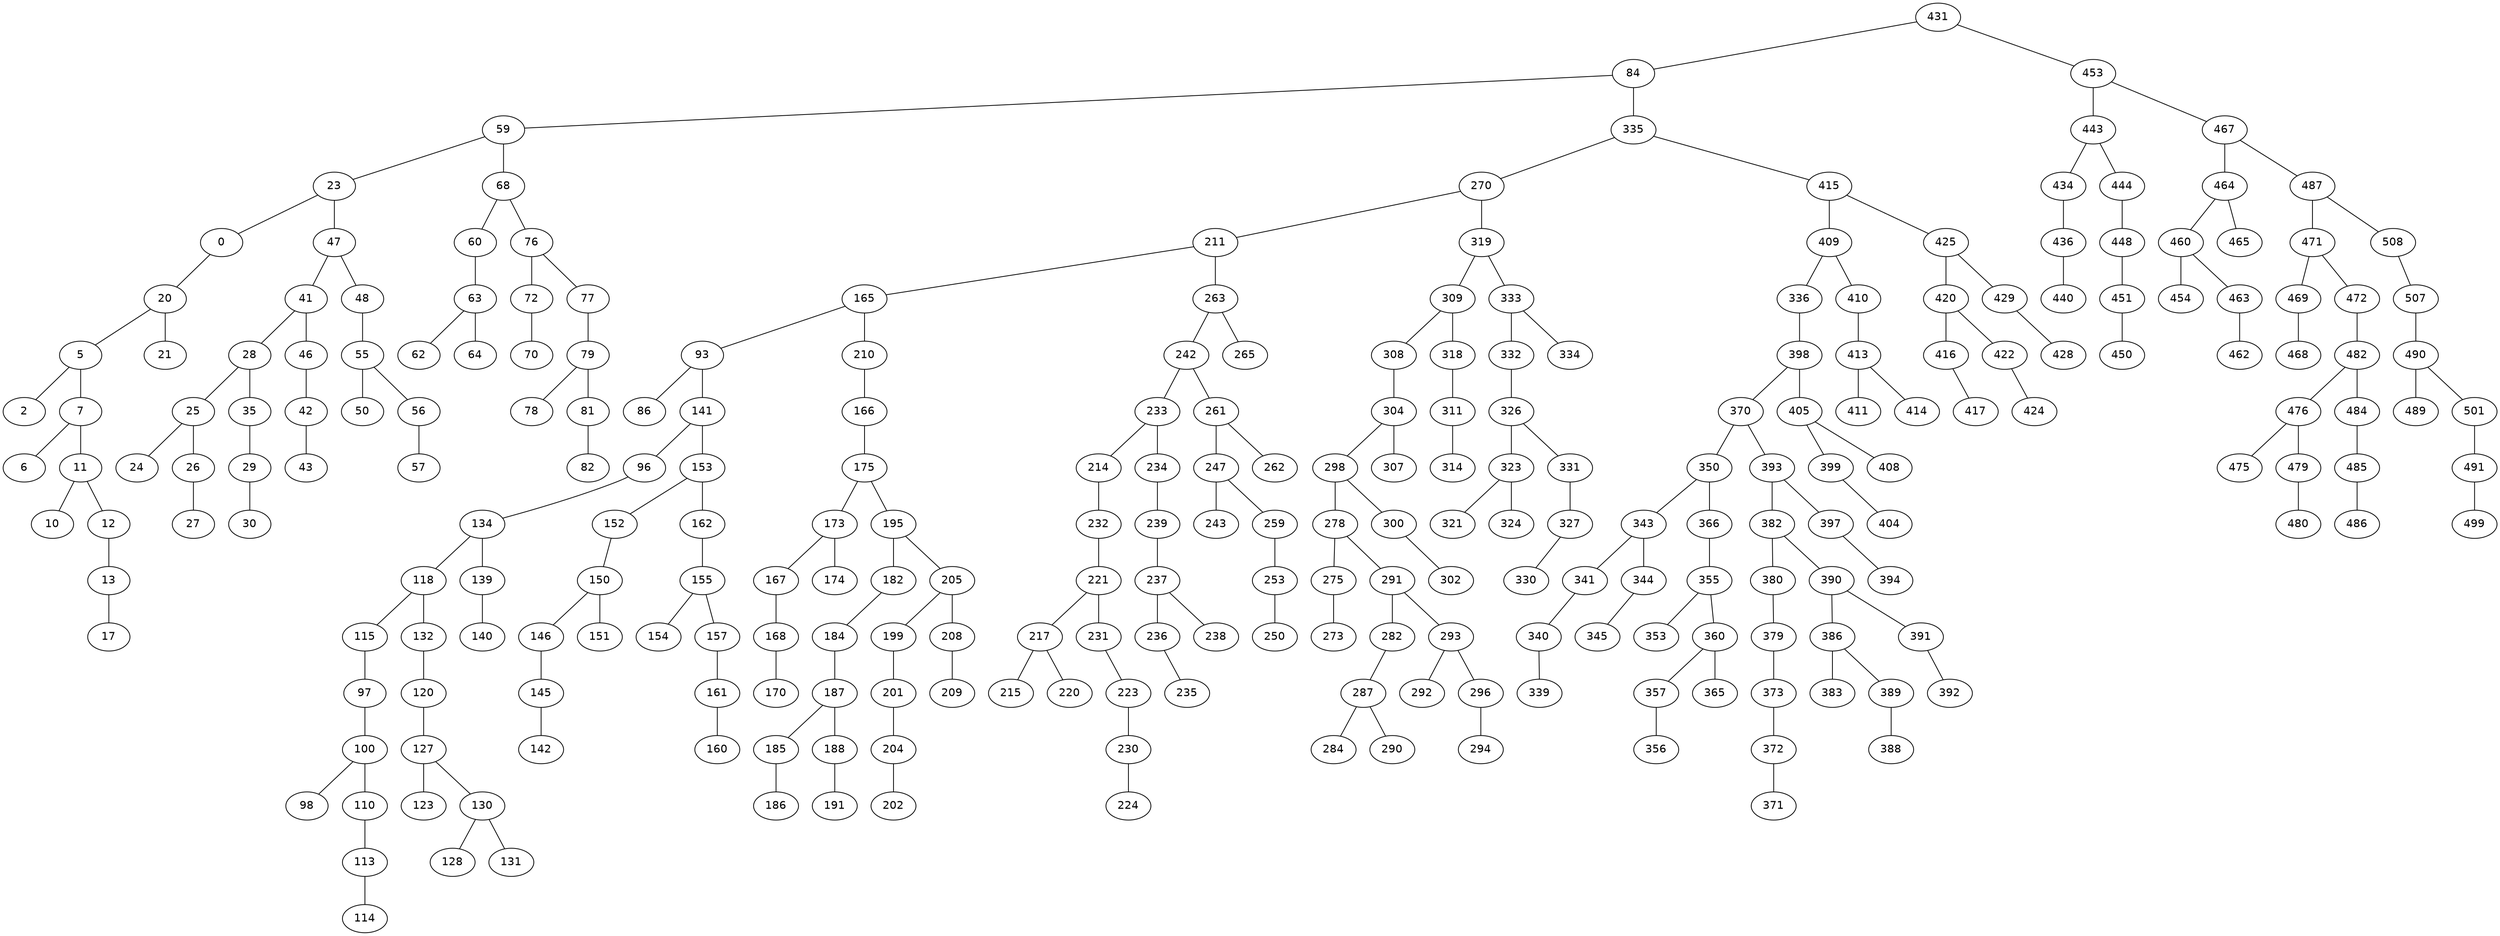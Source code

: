 graph BST {
    node [fontname="Helvetica"];
    431 [label="431"];
    431 -- 84;
    84 [label="84"];
    84 -- 59;
    59 [label="59"];
    59 -- 23;
    23 [label="23"];
    23 -- 0;
    0 [label="0"];
    0 -- 20;
    20 [label="20"];
    20 -- 5;
    5 [label="5"];
    5 -- 2;
    2 [label="2"];
    5 -- 7;
    7 [label="7"];
    7 -- 6;
    6 [label="6"];
    7 -- 11;
    11 [label="11"];
    11 -- 10;
    10 [label="10"];
    11 -- 12;
    12 [label="12"];
    12 -- 13;
    13 [label="13"];
    13 -- 17;
    17 [label="17"];
    20 -- 21;
    21 [label="21"];
    23 -- 47;
    47 [label="47"];
    47 -- 41;
    41 [label="41"];
    41 -- 28;
    28 [label="28"];
    28 -- 25;
    25 [label="25"];
    25 -- 24;
    24 [label="24"];
    25 -- 26;
    26 [label="26"];
    26 -- 27;
    27 [label="27"];
    28 -- 35;
    35 [label="35"];
    35 -- 29;
    29 [label="29"];
    29 -- 30;
    30 [label="30"];
    41 -- 46;
    46 [label="46"];
    46 -- 42;
    42 [label="42"];
    42 -- 43;
    43 [label="43"];
    47 -- 48;
    48 [label="48"];
    48 -- 55;
    55 [label="55"];
    55 -- 50;
    50 [label="50"];
    55 -- 56;
    56 [label="56"];
    56 -- 57;
    57 [label="57"];
    59 -- 68;
    68 [label="68"];
    68 -- 60;
    60 [label="60"];
    60 -- 63;
    63 [label="63"];
    63 -- 62;
    62 [label="62"];
    63 -- 64;
    64 [label="64"];
    68 -- 76;
    76 [label="76"];
    76 -- 72;
    72 [label="72"];
    72 -- 70;
    70 [label="70"];
    76 -- 77;
    77 [label="77"];
    77 -- 79;
    79 [label="79"];
    79 -- 78;
    78 [label="78"];
    79 -- 81;
    81 [label="81"];
    81 -- 82;
    82 [label="82"];
    84 -- 335;
    335 [label="335"];
    335 -- 270;
    270 [label="270"];
    270 -- 211;
    211 [label="211"];
    211 -- 165;
    165 [label="165"];
    165 -- 93;
    93 [label="93"];
    93 -- 86;
    86 [label="86"];
    93 -- 141;
    141 [label="141"];
    141 -- 96;
    96 [label="96"];
    96 -- 134;
    134 [label="134"];
    134 -- 118;
    118 [label="118"];
    118 -- 115;
    115 [label="115"];
    115 -- 97;
    97 [label="97"];
    97 -- 100;
    100 [label="100"];
    100 -- 98;
    98 [label="98"];
    100 -- 110;
    110 [label="110"];
    110 -- 113;
    113 [label="113"];
    113 -- 114;
    114 [label="114"];
    118 -- 132;
    132 [label="132"];
    132 -- 120;
    120 [label="120"];
    120 -- 127;
    127 [label="127"];
    127 -- 123;
    123 [label="123"];
    127 -- 130;
    130 [label="130"];
    130 -- 128;
    128 [label="128"];
    130 -- 131;
    131 [label="131"];
    134 -- 139;
    139 [label="139"];
    139 -- 140;
    140 [label="140"];
    141 -- 153;
    153 [label="153"];
    153 -- 152;
    152 [label="152"];
    152 -- 150;
    150 [label="150"];
    150 -- 146;
    146 [label="146"];
    146 -- 145;
    145 [label="145"];
    145 -- 142;
    142 [label="142"];
    150 -- 151;
    151 [label="151"];
    153 -- 162;
    162 [label="162"];
    162 -- 155;
    155 [label="155"];
    155 -- 154;
    154 [label="154"];
    155 -- 157;
    157 [label="157"];
    157 -- 161;
    161 [label="161"];
    161 -- 160;
    160 [label="160"];
    165 -- 210;
    210 [label="210"];
    210 -- 166;
    166 [label="166"];
    166 -- 175;
    175 [label="175"];
    175 -- 173;
    173 [label="173"];
    173 -- 167;
    167 [label="167"];
    167 -- 168;
    168 [label="168"];
    168 -- 170;
    170 [label="170"];
    173 -- 174;
    174 [label="174"];
    175 -- 195;
    195 [label="195"];
    195 -- 182;
    182 [label="182"];
    182 -- 184;
    184 [label="184"];
    184 -- 187;
    187 [label="187"];
    187 -- 185;
    185 [label="185"];
    185 -- 186;
    186 [label="186"];
    187 -- 188;
    188 [label="188"];
    188 -- 191;
    191 [label="191"];
    195 -- 205;
    205 [label="205"];
    205 -- 199;
    199 [label="199"];
    199 -- 201;
    201 [label="201"];
    201 -- 204;
    204 [label="204"];
    204 -- 202;
    202 [label="202"];
    205 -- 208;
    208 [label="208"];
    208 -- 209;
    209 [label="209"];
    211 -- 263;
    263 [label="263"];
    263 -- 242;
    242 [label="242"];
    242 -- 233;
    233 [label="233"];
    233 -- 214;
    214 [label="214"];
    214 -- 232;
    232 [label="232"];
    232 -- 221;
    221 [label="221"];
    221 -- 217;
    217 [label="217"];
    217 -- 215;
    215 [label="215"];
    217 -- 220;
    220 [label="220"];
    221 -- 231;
    231 [label="231"];
    231 -- 223;
    223 [label="223"];
    223 -- 230;
    230 [label="230"];
    230 -- 224;
    224 [label="224"];
    233 -- 234;
    234 [label="234"];
    234 -- 239;
    239 [label="239"];
    239 -- 237;
    237 [label="237"];
    237 -- 236;
    236 [label="236"];
    236 -- 235;
    235 [label="235"];
    237 -- 238;
    238 [label="238"];
    242 -- 261;
    261 [label="261"];
    261 -- 247;
    247 [label="247"];
    247 -- 243;
    243 [label="243"];
    247 -- 259;
    259 [label="259"];
    259 -- 253;
    253 [label="253"];
    253 -- 250;
    250 [label="250"];
    261 -- 262;
    262 [label="262"];
    263 -- 265;
    265 [label="265"];
    270 -- 319;
    319 [label="319"];
    319 -- 309;
    309 [label="309"];
    309 -- 308;
    308 [label="308"];
    308 -- 304;
    304 [label="304"];
    304 -- 298;
    298 [label="298"];
    298 -- 278;
    278 [label="278"];
    278 -- 275;
    275 [label="275"];
    275 -- 273;
    273 [label="273"];
    278 -- 291;
    291 [label="291"];
    291 -- 282;
    282 [label="282"];
    282 -- 287;
    287 [label="287"];
    287 -- 284;
    284 [label="284"];
    287 -- 290;
    290 [label="290"];
    291 -- 293;
    293 [label="293"];
    293 -- 292;
    292 [label="292"];
    293 -- 296;
    296 [label="296"];
    296 -- 294;
    294 [label="294"];
    298 -- 300;
    300 [label="300"];
    300 -- 302;
    302 [label="302"];
    304 -- 307;
    307 [label="307"];
    309 -- 318;
    318 [label="318"];
    318 -- 311;
    311 [label="311"];
    311 -- 314;
    314 [label="314"];
    319 -- 333;
    333 [label="333"];
    333 -- 332;
    332 [label="332"];
    332 -- 326;
    326 [label="326"];
    326 -- 323;
    323 [label="323"];
    323 -- 321;
    321 [label="321"];
    323 -- 324;
    324 [label="324"];
    326 -- 331;
    331 [label="331"];
    331 -- 327;
    327 [label="327"];
    327 -- 330;
    330 [label="330"];
    333 -- 334;
    334 [label="334"];
    335 -- 415;
    415 [label="415"];
    415 -- 409;
    409 [label="409"];
    409 -- 336;
    336 [label="336"];
    336 -- 398;
    398 [label="398"];
    398 -- 370;
    370 [label="370"];
    370 -- 350;
    350 [label="350"];
    350 -- 343;
    343 [label="343"];
    343 -- 341;
    341 [label="341"];
    341 -- 340;
    340 [label="340"];
    340 -- 339;
    339 [label="339"];
    343 -- 344;
    344 [label="344"];
    344 -- 345;
    345 [label="345"];
    350 -- 366;
    366 [label="366"];
    366 -- 355;
    355 [label="355"];
    355 -- 353;
    353 [label="353"];
    355 -- 360;
    360 [label="360"];
    360 -- 357;
    357 [label="357"];
    357 -- 356;
    356 [label="356"];
    360 -- 365;
    365 [label="365"];
    370 -- 393;
    393 [label="393"];
    393 -- 382;
    382 [label="382"];
    382 -- 380;
    380 [label="380"];
    380 -- 379;
    379 [label="379"];
    379 -- 373;
    373 [label="373"];
    373 -- 372;
    372 [label="372"];
    372 -- 371;
    371 [label="371"];
    382 -- 390;
    390 [label="390"];
    390 -- 386;
    386 [label="386"];
    386 -- 383;
    383 [label="383"];
    386 -- 389;
    389 [label="389"];
    389 -- 388;
    388 [label="388"];
    390 -- 391;
    391 [label="391"];
    391 -- 392;
    392 [label="392"];
    393 -- 397;
    397 [label="397"];
    397 -- 394;
    394 [label="394"];
    398 -- 405;
    405 [label="405"];
    405 -- 399;
    399 [label="399"];
    399 -- 404;
    404 [label="404"];
    405 -- 408;
    408 [label="408"];
    409 -- 410;
    410 [label="410"];
    410 -- 413;
    413 [label="413"];
    413 -- 411;
    411 [label="411"];
    413 -- 414;
    414 [label="414"];
    415 -- 425;
    425 [label="425"];
    425 -- 420;
    420 [label="420"];
    420 -- 416;
    416 [label="416"];
    416 -- 417;
    417 [label="417"];
    420 -- 422;
    422 [label="422"];
    422 -- 424;
    424 [label="424"];
    425 -- 429;
    429 [label="429"];
    429 -- 428;
    428 [label="428"];
    431 -- 453;
    453 [label="453"];
    453 -- 443;
    443 [label="443"];
    443 -- 434;
    434 [label="434"];
    434 -- 436;
    436 [label="436"];
    436 -- 440;
    440 [label="440"];
    443 -- 444;
    444 [label="444"];
    444 -- 448;
    448 [label="448"];
    448 -- 451;
    451 [label="451"];
    451 -- 450;
    450 [label="450"];
    453 -- 467;
    467 [label="467"];
    467 -- 464;
    464 [label="464"];
    464 -- 460;
    460 [label="460"];
    460 -- 454;
    454 [label="454"];
    460 -- 463;
    463 [label="463"];
    463 -- 462;
    462 [label="462"];
    464 -- 465;
    465 [label="465"];
    467 -- 487;
    487 [label="487"];
    487 -- 471;
    471 [label="471"];
    471 -- 469;
    469 [label="469"];
    469 -- 468;
    468 [label="468"];
    471 -- 472;
    472 [label="472"];
    472 -- 482;
    482 [label="482"];
    482 -- 476;
    476 [label="476"];
    476 -- 475;
    475 [label="475"];
    476 -- 479;
    479 [label="479"];
    479 -- 480;
    480 [label="480"];
    482 -- 484;
    484 [label="484"];
    484 -- 485;
    485 [label="485"];
    485 -- 486;
    486 [label="486"];
    487 -- 508;
    508 [label="508"];
    508 -- 507;
    507 [label="507"];
    507 -- 490;
    490 [label="490"];
    490 -- 489;
    489 [label="489"];
    490 -- 501;
    501 [label="501"];
    501 -- 491;
    491 [label="491"];
    491 -- 499;
    499 [label="499"];
}
